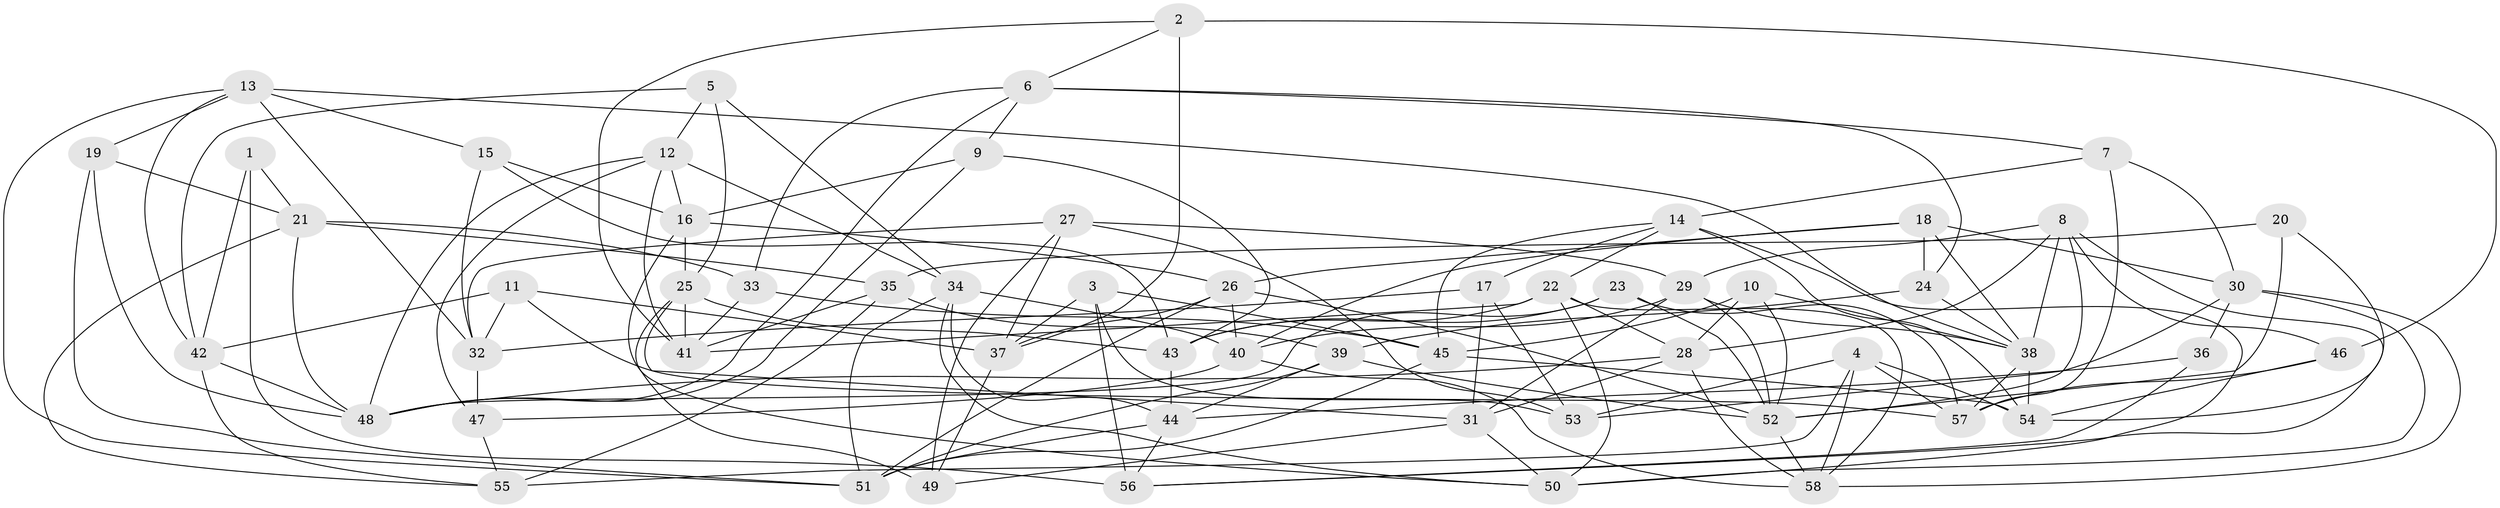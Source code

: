 // original degree distribution, {4: 1.0}
// Generated by graph-tools (version 1.1) at 2025/03/03/09/25 03:03:08]
// undirected, 58 vertices, 153 edges
graph export_dot {
graph [start="1"]
  node [color=gray90,style=filled];
  1;
  2;
  3;
  4;
  5;
  6;
  7;
  8;
  9;
  10;
  11;
  12;
  13;
  14;
  15;
  16;
  17;
  18;
  19;
  20;
  21;
  22;
  23;
  24;
  25;
  26;
  27;
  28;
  29;
  30;
  31;
  32;
  33;
  34;
  35;
  36;
  37;
  38;
  39;
  40;
  41;
  42;
  43;
  44;
  45;
  46;
  47;
  48;
  49;
  50;
  51;
  52;
  53;
  54;
  55;
  56;
  57;
  58;
  1 -- 21 [weight=1.0];
  1 -- 42 [weight=1.0];
  1 -- 56 [weight=2.0];
  2 -- 6 [weight=1.0];
  2 -- 37 [weight=3.0];
  2 -- 41 [weight=1.0];
  2 -- 46 [weight=1.0];
  3 -- 37 [weight=1.0];
  3 -- 45 [weight=1.0];
  3 -- 53 [weight=1.0];
  3 -- 56 [weight=1.0];
  4 -- 53 [weight=1.0];
  4 -- 54 [weight=1.0];
  4 -- 55 [weight=2.0];
  4 -- 57 [weight=1.0];
  4 -- 58 [weight=1.0];
  5 -- 12 [weight=1.0];
  5 -- 25 [weight=1.0];
  5 -- 34 [weight=1.0];
  5 -- 42 [weight=1.0];
  6 -- 7 [weight=1.0];
  6 -- 9 [weight=1.0];
  6 -- 24 [weight=1.0];
  6 -- 33 [weight=1.0];
  6 -- 48 [weight=1.0];
  7 -- 14 [weight=1.0];
  7 -- 30 [weight=1.0];
  7 -- 57 [weight=1.0];
  8 -- 28 [weight=1.0];
  8 -- 29 [weight=1.0];
  8 -- 38 [weight=1.0];
  8 -- 46 [weight=1.0];
  8 -- 52 [weight=1.0];
  8 -- 56 [weight=1.0];
  9 -- 16 [weight=1.0];
  9 -- 43 [weight=1.0];
  9 -- 48 [weight=1.0];
  10 -- 28 [weight=1.0];
  10 -- 38 [weight=1.0];
  10 -- 45 [weight=1.0];
  10 -- 52 [weight=1.0];
  11 -- 32 [weight=1.0];
  11 -- 37 [weight=1.0];
  11 -- 42 [weight=1.0];
  11 -- 57 [weight=1.0];
  12 -- 16 [weight=1.0];
  12 -- 34 [weight=1.0];
  12 -- 41 [weight=1.0];
  12 -- 47 [weight=1.0];
  12 -- 48 [weight=1.0];
  13 -- 15 [weight=1.0];
  13 -- 19 [weight=1.0];
  13 -- 32 [weight=1.0];
  13 -- 38 [weight=1.0];
  13 -- 42 [weight=1.0];
  13 -- 51 [weight=1.0];
  14 -- 17 [weight=1.0];
  14 -- 22 [weight=1.0];
  14 -- 45 [weight=1.0];
  14 -- 50 [weight=1.0];
  14 -- 54 [weight=1.0];
  15 -- 16 [weight=1.0];
  15 -- 32 [weight=1.0];
  15 -- 43 [weight=1.0];
  16 -- 25 [weight=1.0];
  16 -- 26 [weight=1.0];
  16 -- 50 [weight=1.0];
  17 -- 31 [weight=1.0];
  17 -- 32 [weight=1.0];
  17 -- 53 [weight=1.0];
  18 -- 24 [weight=1.0];
  18 -- 26 [weight=1.0];
  18 -- 30 [weight=2.0];
  18 -- 38 [weight=1.0];
  18 -- 40 [weight=1.0];
  19 -- 21 [weight=1.0];
  19 -- 48 [weight=1.0];
  19 -- 51 [weight=1.0];
  20 -- 35 [weight=2.0];
  20 -- 52 [weight=1.0];
  20 -- 54 [weight=1.0];
  21 -- 33 [weight=1.0];
  21 -- 35 [weight=1.0];
  21 -- 48 [weight=1.0];
  21 -- 55 [weight=1.0];
  22 -- 28 [weight=1.0];
  22 -- 41 [weight=1.0];
  22 -- 43 [weight=1.0];
  22 -- 50 [weight=1.0];
  22 -- 58 [weight=1.0];
  23 -- 43 [weight=1.0];
  23 -- 48 [weight=1.0];
  23 -- 52 [weight=1.0];
  23 -- 57 [weight=1.0];
  24 -- 38 [weight=1.0];
  24 -- 39 [weight=1.0];
  25 -- 31 [weight=1.0];
  25 -- 41 [weight=1.0];
  25 -- 43 [weight=1.0];
  25 -- 49 [weight=3.0];
  26 -- 37 [weight=1.0];
  26 -- 40 [weight=1.0];
  26 -- 51 [weight=1.0];
  26 -- 52 [weight=1.0];
  27 -- 29 [weight=1.0];
  27 -- 32 [weight=1.0];
  27 -- 37 [weight=1.0];
  27 -- 49 [weight=1.0];
  27 -- 53 [weight=2.0];
  28 -- 31 [weight=1.0];
  28 -- 48 [weight=1.0];
  28 -- 58 [weight=1.0];
  29 -- 31 [weight=1.0];
  29 -- 38 [weight=1.0];
  29 -- 40 [weight=1.0];
  29 -- 52 [weight=1.0];
  30 -- 36 [weight=2.0];
  30 -- 50 [weight=1.0];
  30 -- 53 [weight=1.0];
  30 -- 58 [weight=1.0];
  31 -- 49 [weight=1.0];
  31 -- 50 [weight=1.0];
  32 -- 47 [weight=1.0];
  33 -- 41 [weight=1.0];
  33 -- 45 [weight=1.0];
  34 -- 40 [weight=1.0];
  34 -- 44 [weight=1.0];
  34 -- 50 [weight=1.0];
  34 -- 51 [weight=1.0];
  35 -- 39 [weight=1.0];
  35 -- 41 [weight=1.0];
  35 -- 55 [weight=1.0];
  36 -- 44 [weight=1.0];
  36 -- 56 [weight=1.0];
  37 -- 49 [weight=1.0];
  38 -- 54 [weight=1.0];
  38 -- 57 [weight=1.0];
  39 -- 44 [weight=1.0];
  39 -- 51 [weight=2.0];
  39 -- 52 [weight=1.0];
  40 -- 47 [weight=1.0];
  40 -- 58 [weight=1.0];
  42 -- 48 [weight=1.0];
  42 -- 55 [weight=1.0];
  43 -- 44 [weight=1.0];
  44 -- 51 [weight=1.0];
  44 -- 56 [weight=1.0];
  45 -- 51 [weight=1.0];
  45 -- 54 [weight=1.0];
  46 -- 54 [weight=1.0];
  46 -- 57 [weight=1.0];
  47 -- 55 [weight=1.0];
  52 -- 58 [weight=1.0];
}
